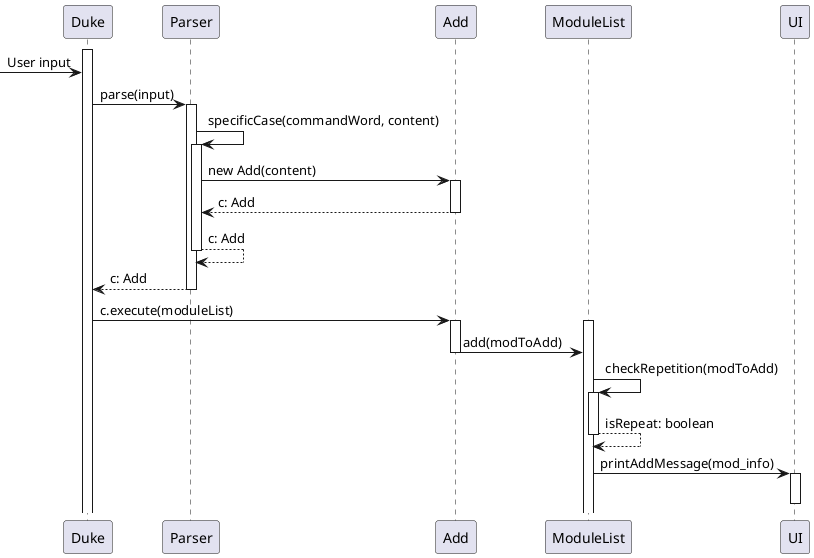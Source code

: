 
'https://plantuml.com/sequence-diagram

@startuml
activate Duke
[-> Duke: User input
Duke -> Parser: parse(input)
activate Parser
Parser -> Parser: specificCase(commandWord, content)
activate Parser
Parser -> Add: new Add(content)
activate Add
return c: Add
return c: Add
return c: Add
deactivate Parser
Duke -> Add: c.execute(moduleList)
activate Add
activate ModuleList
Add -> ModuleList: add(modToAdd)
deactivate Add
ModuleList -> ModuleList: checkRepetition(modToAdd)
activate ModuleList
return isRepeat: boolean
ModuleList -> UI: printAddMessage(mod_info)
activate UI
deactivate UI

@enduml